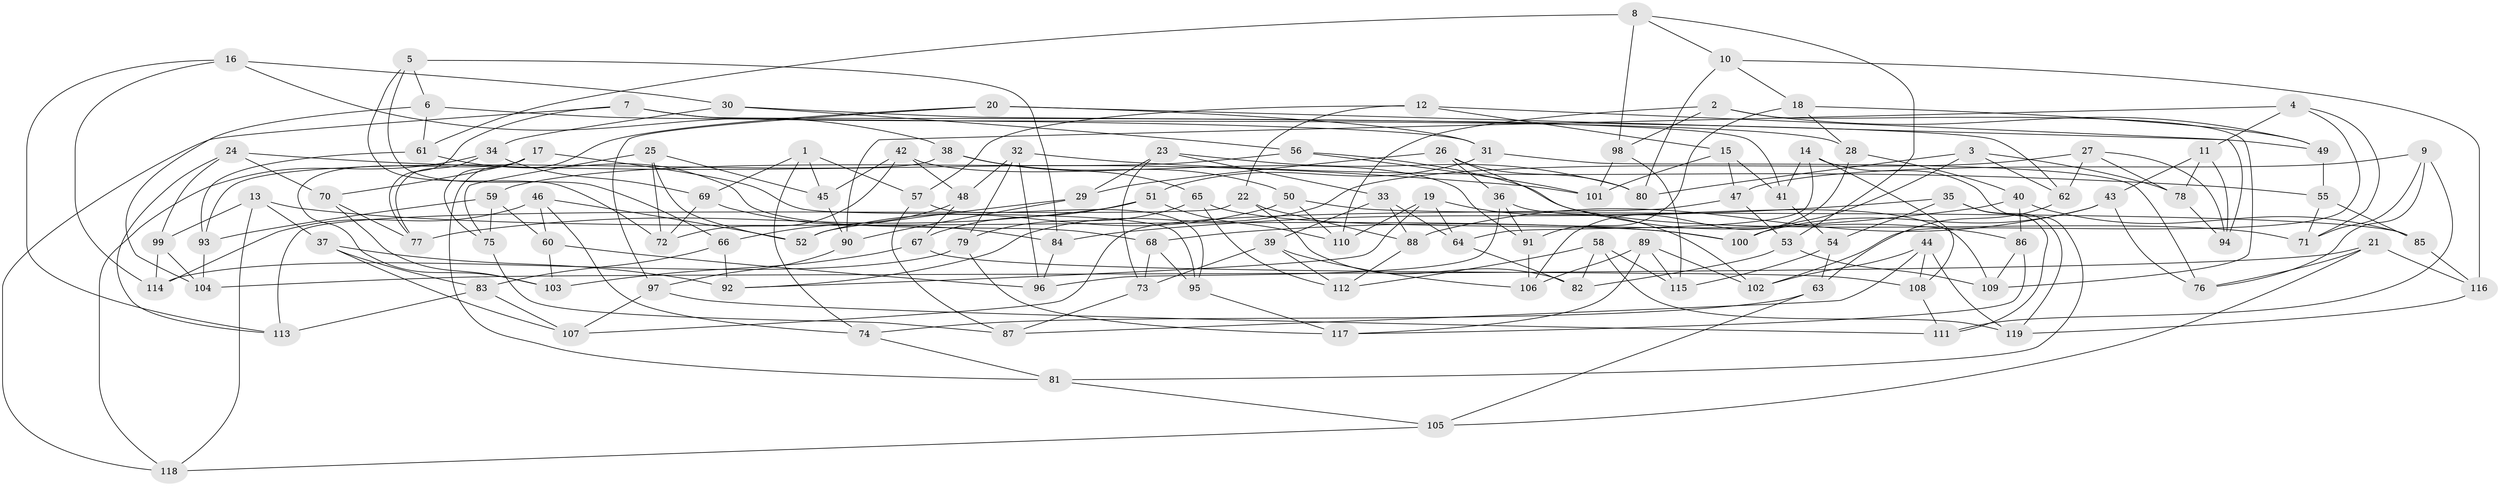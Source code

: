 // Generated by graph-tools (version 1.1) at 2025/38/03/09/25 02:38:10]
// undirected, 119 vertices, 238 edges
graph export_dot {
graph [start="1"]
  node [color=gray90,style=filled];
  1;
  2;
  3;
  4;
  5;
  6;
  7;
  8;
  9;
  10;
  11;
  12;
  13;
  14;
  15;
  16;
  17;
  18;
  19;
  20;
  21;
  22;
  23;
  24;
  25;
  26;
  27;
  28;
  29;
  30;
  31;
  32;
  33;
  34;
  35;
  36;
  37;
  38;
  39;
  40;
  41;
  42;
  43;
  44;
  45;
  46;
  47;
  48;
  49;
  50;
  51;
  52;
  53;
  54;
  55;
  56;
  57;
  58;
  59;
  60;
  61;
  62;
  63;
  64;
  65;
  66;
  67;
  68;
  69;
  70;
  71;
  72;
  73;
  74;
  75;
  76;
  77;
  78;
  79;
  80;
  81;
  82;
  83;
  84;
  85;
  86;
  87;
  88;
  89;
  90;
  91;
  92;
  93;
  94;
  95;
  96;
  97;
  98;
  99;
  100;
  101;
  102;
  103;
  104;
  105;
  106;
  107;
  108;
  109;
  110;
  111;
  112;
  113;
  114;
  115;
  116;
  117;
  118;
  119;
  1 -- 69;
  1 -- 57;
  1 -- 74;
  1 -- 45;
  2 -- 109;
  2 -- 49;
  2 -- 98;
  2 -- 110;
  3 -- 62;
  3 -- 100;
  3 -- 78;
  3 -- 80;
  4 -- 90;
  4 -- 11;
  4 -- 71;
  4 -- 102;
  5 -- 6;
  5 -- 72;
  5 -- 66;
  5 -- 84;
  6 -- 104;
  6 -- 31;
  6 -- 61;
  7 -- 28;
  7 -- 41;
  7 -- 77;
  7 -- 118;
  8 -- 53;
  8 -- 98;
  8 -- 10;
  8 -- 61;
  9 -- 47;
  9 -- 71;
  9 -- 76;
  9 -- 111;
  10 -- 80;
  10 -- 18;
  10 -- 116;
  11 -- 43;
  11 -- 78;
  11 -- 94;
  12 -- 15;
  12 -- 57;
  12 -- 22;
  12 -- 94;
  13 -- 118;
  13 -- 99;
  13 -- 37;
  13 -- 100;
  14 -- 64;
  14 -- 81;
  14 -- 41;
  14 -- 108;
  15 -- 101;
  15 -- 41;
  15 -- 47;
  16 -- 38;
  16 -- 114;
  16 -- 113;
  16 -- 30;
  17 -- 103;
  17 -- 95;
  17 -- 70;
  17 -- 75;
  18 -- 28;
  18 -- 91;
  18 -- 49;
  19 -- 92;
  19 -- 110;
  19 -- 102;
  19 -- 64;
  20 -- 49;
  20 -- 31;
  20 -- 81;
  20 -- 97;
  21 -- 76;
  21 -- 105;
  21 -- 104;
  21 -- 116;
  22 -- 113;
  22 -- 88;
  22 -- 82;
  23 -- 73;
  23 -- 33;
  23 -- 29;
  23 -- 80;
  24 -- 99;
  24 -- 70;
  24 -- 101;
  24 -- 113;
  25 -- 72;
  25 -- 75;
  25 -- 52;
  25 -- 45;
  26 -- 29;
  26 -- 36;
  26 -- 86;
  26 -- 80;
  27 -- 78;
  27 -- 94;
  27 -- 92;
  27 -- 62;
  28 -- 106;
  28 -- 40;
  29 -- 90;
  29 -- 52;
  30 -- 34;
  30 -- 62;
  30 -- 56;
  31 -- 51;
  31 -- 76;
  32 -- 96;
  32 -- 48;
  32 -- 55;
  32 -- 79;
  33 -- 88;
  33 -- 39;
  33 -- 64;
  34 -- 118;
  34 -- 69;
  34 -- 77;
  35 -- 54;
  35 -- 84;
  35 -- 111;
  35 -- 119;
  36 -- 109;
  36 -- 91;
  36 -- 96;
  37 -- 107;
  37 -- 92;
  37 -- 83;
  38 -- 50;
  38 -- 93;
  38 -- 65;
  39 -- 106;
  39 -- 73;
  39 -- 112;
  40 -- 85;
  40 -- 86;
  40 -- 68;
  41 -- 54;
  42 -- 72;
  42 -- 48;
  42 -- 91;
  42 -- 45;
  43 -- 76;
  43 -- 100;
  43 -- 88;
  44 -- 102;
  44 -- 119;
  44 -- 87;
  44 -- 108;
  45 -- 90;
  46 -- 74;
  46 -- 60;
  46 -- 114;
  46 -- 52;
  47 -- 107;
  47 -- 53;
  48 -- 66;
  48 -- 67;
  49 -- 55;
  50 -- 52;
  50 -- 85;
  50 -- 110;
  51 -- 110;
  51 -- 77;
  51 -- 67;
  53 -- 109;
  53 -- 82;
  54 -- 115;
  54 -- 63;
  55 -- 71;
  55 -- 85;
  56 -- 59;
  56 -- 101;
  56 -- 71;
  57 -- 95;
  57 -- 87;
  58 -- 115;
  58 -- 82;
  58 -- 119;
  58 -- 112;
  59 -- 75;
  59 -- 93;
  59 -- 60;
  60 -- 96;
  60 -- 103;
  61 -- 93;
  61 -- 68;
  62 -- 63;
  63 -- 105;
  63 -- 74;
  64 -- 82;
  65 -- 100;
  65 -- 112;
  65 -- 79;
  66 -- 83;
  66 -- 92;
  67 -- 103;
  67 -- 108;
  68 -- 73;
  68 -- 95;
  69 -- 72;
  69 -- 84;
  70 -- 103;
  70 -- 77;
  73 -- 87;
  74 -- 81;
  75 -- 87;
  78 -- 94;
  79 -- 114;
  79 -- 117;
  81 -- 105;
  83 -- 107;
  83 -- 113;
  84 -- 96;
  85 -- 116;
  86 -- 109;
  86 -- 117;
  88 -- 112;
  89 -- 115;
  89 -- 117;
  89 -- 106;
  89 -- 102;
  90 -- 97;
  91 -- 106;
  93 -- 104;
  95 -- 117;
  97 -- 111;
  97 -- 107;
  98 -- 115;
  98 -- 101;
  99 -- 104;
  99 -- 114;
  105 -- 118;
  108 -- 111;
  116 -- 119;
}
